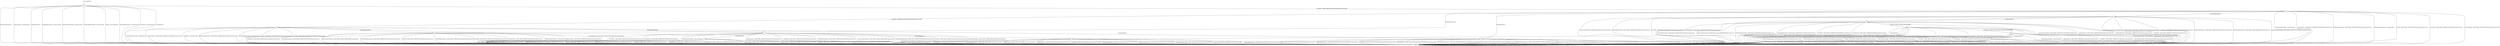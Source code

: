 digraph g {
	graph [name=g];
	__start0	[shape=none];
	__start0 -> __start0	[key=0,
		label="Self loop"];
	s0	[label=0,
		shape=circle];
	__start0 -> s0	[key=0];
	s1	[label=1,
		shape=circle];
	s0 -> s1	[key=0,
		label="AlertWarningCloseNotify / -"];
	s0 -> s1	[key=1,
		label="ApplicationData / ConnectionClosed"];
	s0 -> s1	[key=2,
		label="ChangeCipherSpec / -"];
	s0 -> s1	[key=3,
		label="DHClientKeyExchange / ConnectionClosed"];
	s0 -> s1	[key=4,
		label="DHEServerKeyExchange / ConnectionClosed"];
	s0 -> s1	[key=5,
		label="ECDHClientKeyExchange / ConnectionClosed"];
	s0 -> s1	[key=6,
		label="Finished / ConnectionClosed"];
	s0 -> s1	[key=7,
		label="RSAClientKeyExchange / ConnectionClosed"];
	s0 -> s1	[key=8,
		label="ServerHello / ConnectionClosed"];
	s0 -> s1	[key=9,
		label="ServerHelloDone / -"];
	s2	[label=2,
		shape=circle];
	s0 -> s2	[key=0,
		label="ClientHello / SERVER_HELLO|CERTIFICATE|SERVER_HELLO_DONE"];
	s1 -> s1	[key=0,
		label="AlertWarningCloseNotify / ConnectionClosed"];
	s1 -> s1	[key=1,
		label="ApplicationData / ConnectionClosed"];
	s1 -> s1	[key=2,
		label="ChangeCipherSpec / ConnectionClosed"];
	s1 -> s1	[key=3,
		label="ClientHello / ConnectionClosed"];
	s1 -> s1	[key=4,
		label="DHClientKeyExchange / ConnectionClosed"];
	s1 -> s1	[key=5,
		label="DHEServerKeyExchange / ConnectionClosed"];
	s1 -> s1	[key=6,
		label="ECDHClientKeyExchange / ConnectionClosed"];
	s1 -> s1	[key=7,
		label="Finished / ConnectionClosed"];
	s1 -> s1	[key=8,
		label="RSAClientKeyExchange / ConnectionClosed"];
	s1 -> s1	[key=9,
		label="ServerHello / ConnectionClosed"];
	s1 -> s1	[key=10,
		label="ServerHelloDone / ConnectionClosed"];
	s2 -> s1	[key=0,
		label="AlertWarningCloseNotify / ConnectionClosed"];
	s2 -> s1	[key=1,
		label="ApplicationData / ALERT_FATAL_UNEXPECTED_MESSAGE|ConnectionClosed"];
	s2 -> s1	[key=2,
		label="DHEServerKeyExchange / ALERT_FATAL_UNEXPECTED_MESSAGE|ConnectionClosed"];
	s2 -> s1	[key=3,
		label="ECDHClientKeyExchange / ConnectionClosed"];
	s2 -> s1	[key=4,
		label="Finished / ALERT_FATAL_UNEXPECTED_MESSAGE|ConnectionClosed"];
	s2 -> s1	[key=5,
		label="ServerHello / ALERT_FATAL_UNEXPECTED_MESSAGE|ConnectionClosed"];
	s2 -> s1	[key=6,
		label="ServerHelloDone / ALERT_FATAL_UNEXPECTED_MESSAGE|ConnectionClosed"];
	s3	[label=3,
		shape=circle];
	s2 -> s3	[key=0,
		label="ChangeCipherSpec / -"];
	s4	[label=4,
		shape=circle];
	s2 -> s4	[key=0,
		label="ClientHello / SERVER_HELLO|CERTIFICATE|SERVER_HELLO_DONE"];
	s5	[label=5,
		shape=circle];
	s2 -> s5	[key=0,
		label="DHClientKeyExchange / -"];
	s8	[label=8,
		shape=circle];
	s2 -> s8	[key=0,
		label="RSAClientKeyExchange / -"];
	s3 -> s1	[key=0,
		label="AlertWarningCloseNotify / ALERT_FATAL_DECRYPTION_FAILED_RESERVED|ConnectionClosed"];
	s3 -> s1	[key=1,
		label="ApplicationData / ALERT_FATAL_DECRYPTION_FAILED_RESERVED|ConnectionClosed"];
	s3 -> s1	[key=2,
		label="ChangeCipherSpec / ALERT_FATAL_DECRYPTION_FAILED_RESERVED|ConnectionClosed"];
	s3 -> s1	[key=3,
		label="ClientHello / ALERT_FATAL_DECRYPTION_FAILED_RESERVED|ConnectionClosed"];
	s3 -> s1	[key=4,
		label="DHClientKeyExchange / ALERT_FATAL_DECRYPTION_FAILED_RESERVED|ConnectionClosed"];
	s3 -> s1	[key=5,
		label="DHEServerKeyExchange / ALERT_FATAL_DECRYPTION_FAILED_RESERVED|ConnectionClosed"];
	s3 -> s1	[key=6,
		label="ECDHClientKeyExchange / ALERT_FATAL_DECRYPTION_FAILED_RESERVED|ConnectionClosed"];
	s3 -> s1	[key=7,
		label="Finished / ALERT_FATAL_DECRYPTION_FAILED_RESERVED|ConnectionClosed"];
	s3 -> s1	[key=8,
		label="RSAClientKeyExchange / ALERT_FATAL_DECRYPTION_FAILED_RESERVED|ConnectionClosed"];
	s3 -> s1	[key=9,
		label="ServerHello / ALERT_FATAL_DECRYPTION_FAILED_RESERVED|ConnectionClosed"];
	s3 -> s1	[key=10,
		label="ServerHelloDone / ALERT_FATAL_DECRYPTION_FAILED_RESERVED|ConnectionClosed"];
	s4 -> s1	[key=0,
		label="AlertWarningCloseNotify / ConnectionClosed"];
	s4 -> s1	[key=1,
		label="ApplicationData / ALERT_FATAL_UNEXPECTED_MESSAGE|ConnectionClosed"];
	s4 -> s1	[key=2,
		label="ClientHello / ConnectionClosed"];
	s4 -> s1	[key=3,
		label="DHEServerKeyExchange / ALERT_FATAL_UNEXPECTED_MESSAGE|ConnectionClosed"];
	s4 -> s1	[key=4,
		label="ECDHClientKeyExchange / ConnectionClosed"];
	s4 -> s1	[key=5,
		label="Finished / ALERT_FATAL_UNEXPECTED_MESSAGE|ConnectionClosed"];
	s4 -> s1	[key=6,
		label="ServerHello / ALERT_FATAL_UNEXPECTED_MESSAGE|ConnectionClosed"];
	s4 -> s1	[key=7,
		label="ServerHelloDone / ALERT_FATAL_UNEXPECTED_MESSAGE|ConnectionClosed"];
	s4 -> s3	[key=0,
		label="ChangeCipherSpec / -"];
	s4 -> s5	[key=0,
		label="DHClientKeyExchange / -"];
	s13	[label=13,
		shape=circle];
	s4 -> s13	[key=0,
		label="RSAClientKeyExchange / -"];
	s5 -> s1	[key=0,
		label="AlertWarningCloseNotify / ConnectionClosed"];
	s5 -> s1	[key=1,
		label="ApplicationData / ALERT_FATAL_UNEXPECTED_MESSAGE|ConnectionClosed"];
	s5 -> s1	[key=2,
		label="ClientHello / ALERT_FATAL_UNEXPECTED_MESSAGE|ConnectionClosed"];
	s5 -> s1	[key=3,
		label="DHClientKeyExchange / ALERT_FATAL_UNEXPECTED_MESSAGE|ConnectionClosed"];
	s5 -> s1	[key=4,
		label="DHEServerKeyExchange / ALERT_FATAL_ILLEGAL_PARAMETER|ConnectionClosed"];
	s5 -> s1	[key=5,
		label="ECDHClientKeyExchange / ALERT_FATAL_UNEXPECTED_MESSAGE|ConnectionClosed"];
	s5 -> s1	[key=6,
		label="Finished / ALERT_FATAL_UNEXPECTED_MESSAGE|ConnectionClosed"];
	s5 -> s1	[key=7,
		label="RSAClientKeyExchange / ALERT_FATAL_UNEXPECTED_MESSAGE|ConnectionClosed"];
	s5 -> s1	[key=8,
		label="ServerHello / ALERT_FATAL_UNEXPECTED_MESSAGE|ConnectionClosed"];
	s5 -> s1	[key=9,
		label="ServerHelloDone / ALERT_FATAL_UNEXPECTED_MESSAGE|ConnectionClosed"];
	s6	[label=6,
		shape=circle];
	s5 -> s6	[key=0,
		label="ChangeCipherSpec / -"];
	s6 -> s1	[key=0,
		label="AlertWarningCloseNotify / ALERT_FATAL_BAD_RECORD_MAC|ConnectionClosed"];
	s6 -> s1	[key=1,
		label="ApplicationData / ALERT_FATAL_BAD_RECORD_MAC|ConnectionClosed"];
	s6 -> s1	[key=2,
		label="ChangeCipherSpec / ALERT_FATAL_BAD_RECORD_MAC|ConnectionClosed"];
	s6 -> s1	[key=3,
		label="ClientHello / ALERT_FATAL_BAD_RECORD_MAC|ConnectionClosed"];
	s6 -> s1	[key=4,
		label="DHClientKeyExchange / ALERT_FATAL_BAD_RECORD_MAC|ConnectionClosed"];
	s6 -> s1	[key=5,
		label="DHEServerKeyExchange / ALERT_FATAL_BAD_RECORD_MAC|ConnectionClosed"];
	s6 -> s1	[key=6,
		label="ECDHClientKeyExchange / ALERT_FATAL_BAD_RECORD_MAC|ConnectionClosed"];
	s6 -> s1	[key=7,
		label="Finished / ALERT_FATAL_BAD_RECORD_MAC|ConnectionClosed"];
	s6 -> s1	[key=8,
		label="RSAClientKeyExchange / ALERT_FATAL_BAD_RECORD_MAC|ConnectionClosed"];
	s6 -> s1	[key=9,
		label="ServerHello / ALERT_FATAL_BAD_RECORD_MAC|ConnectionClosed"];
	s6 -> s1	[key=10,
		label="ServerHelloDone / ALERT_FATAL_BAD_RECORD_MAC|ConnectionClosed"];
	s7	[label=7,
		shape=circle];
	s7 -> s1	[key=0,
		label="AlertWarningCloseNotify / ALERT_FATAL_UNEXPECTED_MESSAGE|ConnectionClosed"];
	s7 -> s1	[key=1,
		label="ApplicationData / ALERT_FATAL_UNEXPECTED_MESSAGE|ConnectionClosed"];
	s7 -> s1	[key=2,
		label="ChangeCipherSpec / ALERT_FATAL_UNEXPECTED_MESSAGE|ConnectionClosed"];
	s7 -> s1	[key=3,
		label="ClientHello / ALERT_FATAL_UNEXPECTED_MESSAGE|ConnectionClosed"];
	s7 -> s1	[key=4,
		label="DHClientKeyExchange / ALERT_FATAL_UNEXPECTED_MESSAGE|ConnectionClosed"];
	s7 -> s1	[key=5,
		label="DHEServerKeyExchange / ALERT_FATAL_ILLEGAL_PARAMETER|ConnectionClosed"];
	s7 -> s1	[key=6,
		label="ECDHClientKeyExchange / ALERT_FATAL_UNEXPECTED_MESSAGE|ConnectionClosed"];
	s7 -> s1	[key=7,
		label="RSAClientKeyExchange / ALERT_FATAL_UNEXPECTED_MESSAGE|ConnectionClosed"];
	s7 -> s1	[key=8,
		label="ServerHello / ALERT_FATAL_UNEXPECTED_MESSAGE|ConnectionClosed"];
	s7 -> s1	[key=9,
		label="ServerHelloDone / ALERT_FATAL_UNEXPECTED_MESSAGE|ConnectionClosed"];
	s9	[label=9,
		shape=circle];
	s7 -> s9	[key=0,
		label="Finished / CHANGE_CIPHER_SPEC|FINISHED"];
	s8 -> s1	[key=0,
		label="AlertWarningCloseNotify / ConnectionClosed"];
	s8 -> s1	[key=1,
		label="ApplicationData / ALERT_FATAL_UNEXPECTED_MESSAGE|ConnectionClosed"];
	s8 -> s1	[key=2,
		label="ClientHello / ALERT_FATAL_UNEXPECTED_MESSAGE|ConnectionClosed"];
	s8 -> s1	[key=3,
		label="DHClientKeyExchange / ALERT_FATAL_UNEXPECTED_MESSAGE|ConnectionClosed"];
	s8 -> s1	[key=4,
		label="DHEServerKeyExchange / ALERT_FATAL_ILLEGAL_PARAMETER|ConnectionClosed"];
	s8 -> s1	[key=5,
		label="ECDHClientKeyExchange / ALERT_FATAL_UNEXPECTED_MESSAGE|ConnectionClosed"];
	s8 -> s1	[key=6,
		label="Finished / ALERT_FATAL_UNEXPECTED_MESSAGE|ConnectionClosed"];
	s8 -> s1	[key=7,
		label="RSAClientKeyExchange / ALERT_FATAL_UNEXPECTED_MESSAGE|ConnectionClosed"];
	s8 -> s1	[key=8,
		label="ServerHello / ALERT_FATAL_UNEXPECTED_MESSAGE|ConnectionClosed"];
	s8 -> s1	[key=9,
		label="ServerHelloDone / ALERT_FATAL_UNEXPECTED_MESSAGE|ConnectionClosed"];
	s8 -> s7	[key=0,
		label="ChangeCipherSpec / -"];
	s9 -> s1	[key=0,
		label="AlertWarningCloseNotify / ConnectionClosed"];
	s9 -> s1	[key=1,
		label="ApplicationData / APPLICATION|ConnectionClosed"];
	s9 -> s1	[key=2,
		label="DHClientKeyExchange / ALERT_FATAL_UNEXPECTED_MESSAGE|ConnectionClosed"];
	s9 -> s1	[key=3,
		label="DHEServerKeyExchange / ALERT_FATAL_UNEXPECTED_MESSAGE|ConnectionClosed"];
	s9 -> s1	[key=4,
		label="ECDHClientKeyExchange / ALERT_FATAL_UNEXPECTED_MESSAGE|ConnectionClosed"];
	s9 -> s1	[key=5,
		label="Finished / ALERT_FATAL_UNEXPECTED_MESSAGE|ConnectionClosed"];
	s9 -> s1	[key=6,
		label="RSAClientKeyExchange / ALERT_FATAL_UNEXPECTED_MESSAGE|ConnectionClosed"];
	s9 -> s1	[key=7,
		label="ServerHello / ALERT_FATAL_UNEXPECTED_MESSAGE|ConnectionClosed"];
	s9 -> s1	[key=8,
		label="ServerHelloDone / ALERT_FATAL_UNEXPECTED_MESSAGE|ConnectionClosed"];
	s9 -> s6	[key=0,
		label="ChangeCipherSpec / -"];
	s10	[label=10,
		shape=circle];
	s9 -> s10	[key=0,
		label="ClientHello / SERVER_HELLO|CHANGE_CIPHER_SPEC|FINISHED"];
	s10 -> s1	[key=0,
		label="AlertWarningCloseNotify / ConnectionClosed"];
	s10 -> s1	[key=1,
		label="ApplicationData / ALERT_FATAL_UNEXPECTED_MESSAGE|ConnectionClosed"];
	s10 -> s1	[key=2,
		label="ClientHello / ALERT_FATAL_UNEXPECTED_MESSAGE|ConnectionClosed"];
	s10 -> s1	[key=3,
		label="DHClientKeyExchange / ALERT_FATAL_UNEXPECTED_MESSAGE|ConnectionClosed"];
	s10 -> s1	[key=4,
		label="DHEServerKeyExchange / ALERT_FATAL_UNEXPECTED_MESSAGE|ConnectionClosed"];
	s10 -> s1	[key=5,
		label="ECDHClientKeyExchange / ALERT_FATAL_UNEXPECTED_MESSAGE|ConnectionClosed"];
	s10 -> s1	[key=6,
		label="Finished / ALERT_FATAL_UNEXPECTED_MESSAGE|ConnectionClosed"];
	s10 -> s1	[key=7,
		label="RSAClientKeyExchange / ALERT_FATAL_UNEXPECTED_MESSAGE|ConnectionClosed"];
	s10 -> s1	[key=8,
		label="ServerHello / ALERT_FATAL_UNEXPECTED_MESSAGE|ConnectionClosed"];
	s10 -> s1	[key=9,
		label="ServerHelloDone / ALERT_FATAL_UNEXPECTED_MESSAGE|ConnectionClosed"];
	s11	[label=11,
		shape=circle];
	s10 -> s11	[key=0,
		label="ChangeCipherSpec / -"];
	s11 -> s1	[key=0,
		label="AlertWarningCloseNotify / ALERT_FATAL_UNEXPECTED_MESSAGE|ConnectionClosed"];
	s11 -> s1	[key=1,
		label="ApplicationData / ALERT_FATAL_UNEXPECTED_MESSAGE|ConnectionClosed"];
	s11 -> s1	[key=2,
		label="ChangeCipherSpec / ALERT_FATAL_UNEXPECTED_MESSAGE|ConnectionClosed"];
	s11 -> s1	[key=3,
		label="ClientHello / ALERT_FATAL_UNEXPECTED_MESSAGE|ConnectionClosed"];
	s11 -> s1	[key=4,
		label="DHClientKeyExchange / ALERT_FATAL_UNEXPECTED_MESSAGE|ConnectionClosed"];
	s11 -> s1	[key=5,
		label="DHEServerKeyExchange / ALERT_FATAL_UNEXPECTED_MESSAGE|ConnectionClosed"];
	s11 -> s1	[key=6,
		label="ECDHClientKeyExchange / ALERT_FATAL_UNEXPECTED_MESSAGE|ConnectionClosed"];
	s11 -> s1	[key=7,
		label="Finished / ALERT_FATAL_DECRYPT_ERROR|ConnectionClosed"];
	s11 -> s1	[key=8,
		label="RSAClientKeyExchange / ALERT_FATAL_UNEXPECTED_MESSAGE|ConnectionClosed"];
	s11 -> s1	[key=9,
		label="ServerHello / ALERT_FATAL_UNEXPECTED_MESSAGE|ConnectionClosed"];
	s11 -> s1	[key=10,
		label="ServerHelloDone / ALERT_FATAL_UNEXPECTED_MESSAGE|ConnectionClosed"];
	s12	[label=12,
		shape=circle];
	s12 -> s1	[key=0,
		label="AlertWarningCloseNotify / ALERT_FATAL_UNEXPECTED_MESSAGE|ConnectionClosed"];
	s12 -> s1	[key=1,
		label="ApplicationData / ALERT_FATAL_UNEXPECTED_MESSAGE|ConnectionClosed"];
	s12 -> s1	[key=2,
		label="ChangeCipherSpec / ALERT_FATAL_UNEXPECTED_MESSAGE|ConnectionClosed"];
	s12 -> s1	[key=3,
		label="ClientHello / ALERT_FATAL_UNEXPECTED_MESSAGE|ConnectionClosed"];
	s12 -> s1	[key=4,
		label="DHClientKeyExchange / ALERT_FATAL_UNEXPECTED_MESSAGE|ConnectionClosed"];
	s12 -> s1	[key=5,
		label="DHEServerKeyExchange / ALERT_FATAL_ILLEGAL_PARAMETER|ConnectionClosed"];
	s12 -> s1	[key=6,
		label="ECDHClientKeyExchange / ALERT_FATAL_UNEXPECTED_MESSAGE|ConnectionClosed"];
	s12 -> s1	[key=7,
		label="Finished / ALERT_FATAL_DECRYPT_ERROR|ConnectionClosed"];
	s12 -> s1	[key=8,
		label="RSAClientKeyExchange / ALERT_FATAL_UNEXPECTED_MESSAGE|ConnectionClosed"];
	s12 -> s1	[key=9,
		label="ServerHello / ALERT_FATAL_UNEXPECTED_MESSAGE|ConnectionClosed"];
	s12 -> s1	[key=10,
		label="ServerHelloDone / ALERT_FATAL_UNEXPECTED_MESSAGE|ConnectionClosed"];
	s13 -> s1	[key=0,
		label="AlertWarningCloseNotify / ConnectionClosed"];
	s13 -> s1	[key=1,
		label="ApplicationData / ALERT_FATAL_UNEXPECTED_MESSAGE|ConnectionClosed"];
	s13 -> s1	[key=2,
		label="ClientHello / ALERT_FATAL_UNEXPECTED_MESSAGE|ConnectionClosed"];
	s13 -> s1	[key=3,
		label="DHClientKeyExchange / ALERT_FATAL_UNEXPECTED_MESSAGE|ConnectionClosed"];
	s13 -> s1	[key=4,
		label="DHEServerKeyExchange / ALERT_FATAL_ILLEGAL_PARAMETER|ConnectionClosed"];
	s13 -> s1	[key=5,
		label="ECDHClientKeyExchange / ALERT_FATAL_UNEXPECTED_MESSAGE|ConnectionClosed"];
	s13 -> s1	[key=6,
		label="Finished / ALERT_FATAL_UNEXPECTED_MESSAGE|ConnectionClosed"];
	s13 -> s1	[key=7,
		label="RSAClientKeyExchange / ALERT_FATAL_UNEXPECTED_MESSAGE|ConnectionClosed"];
	s13 -> s1	[key=8,
		label="ServerHello / ALERT_FATAL_UNEXPECTED_MESSAGE|ConnectionClosed"];
	s13 -> s1	[key=9,
		label="ServerHelloDone / ALERT_FATAL_UNEXPECTED_MESSAGE|ConnectionClosed"];
	s13 -> s12	[key=0,
		label="ChangeCipherSpec / -"];
}

